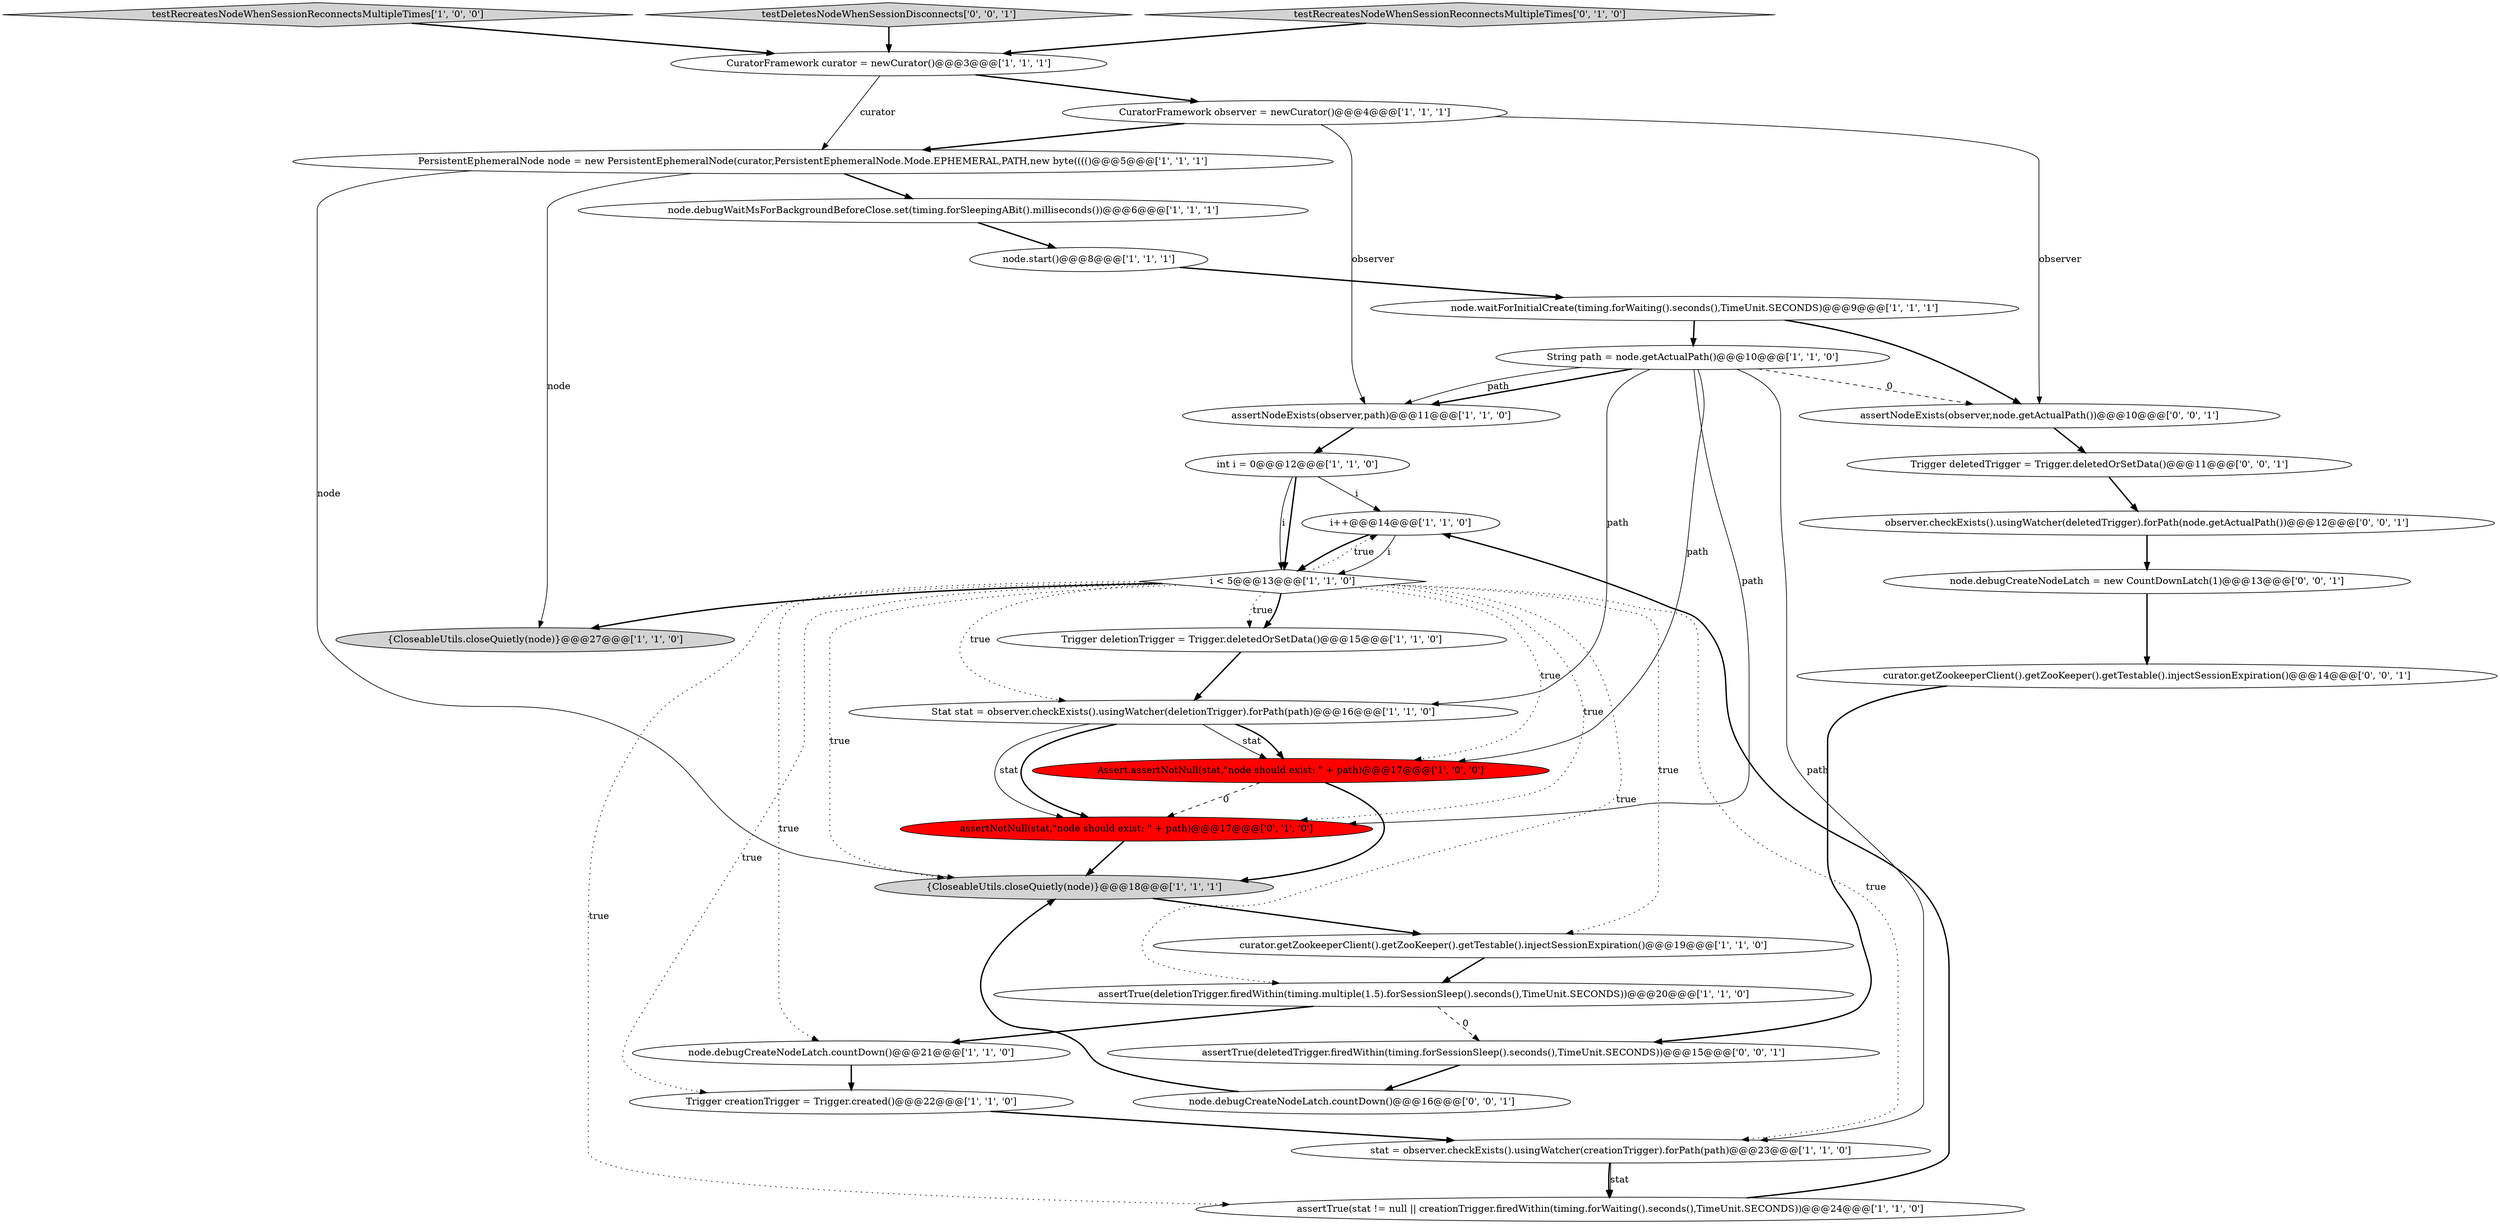 digraph {
13 [style = filled, label = "i++@@@14@@@['1', '1', '0']", fillcolor = white, shape = ellipse image = "AAA0AAABBB1BBB"];
0 [style = filled, label = "testRecreatesNodeWhenSessionReconnectsMultipleTimes['1', '0', '0']", fillcolor = lightgray, shape = diamond image = "AAA0AAABBB1BBB"];
3 [style = filled, label = "CuratorFramework curator = newCurator()@@@3@@@['1', '1', '1']", fillcolor = white, shape = ellipse image = "AAA0AAABBB1BBB"];
7 [style = filled, label = "assertNodeExists(observer,path)@@@11@@@['1', '1', '0']", fillcolor = white, shape = ellipse image = "AAA0AAABBB1BBB"];
31 [style = filled, label = "curator.getZookeeperClient().getZooKeeper().getTestable().injectSessionExpiration()@@@14@@@['0', '0', '1']", fillcolor = white, shape = ellipse image = "AAA0AAABBB3BBB"];
21 [style = filled, label = "Trigger deletionTrigger = Trigger.deletedOrSetData()@@@15@@@['1', '1', '0']", fillcolor = white, shape = ellipse image = "AAA0AAABBB1BBB"];
30 [style = filled, label = "Trigger deletedTrigger = Trigger.deletedOrSetData()@@@11@@@['0', '0', '1']", fillcolor = white, shape = ellipse image = "AAA0AAABBB3BBB"];
14 [style = filled, label = "node.debugCreateNodeLatch.countDown()@@@21@@@['1', '1', '0']", fillcolor = white, shape = ellipse image = "AAA0AAABBB1BBB"];
4 [style = filled, label = "CuratorFramework observer = newCurator()@@@4@@@['1', '1', '1']", fillcolor = white, shape = ellipse image = "AAA0AAABBB1BBB"];
9 [style = filled, label = "String path = node.getActualPath()@@@10@@@['1', '1', '0']", fillcolor = white, shape = ellipse image = "AAA0AAABBB1BBB"];
6 [style = filled, label = "{CloseableUtils.closeQuietly(node)}@@@27@@@['1', '1', '0']", fillcolor = lightgray, shape = ellipse image = "AAA0AAABBB1BBB"];
11 [style = filled, label = "node.waitForInitialCreate(timing.forWaiting().seconds(),TimeUnit.SECONDS)@@@9@@@['1', '1', '1']", fillcolor = white, shape = ellipse image = "AAA0AAABBB1BBB"];
25 [style = filled, label = "assertNodeExists(observer,node.getActualPath())@@@10@@@['0', '0', '1']", fillcolor = white, shape = ellipse image = "AAA0AAABBB3BBB"];
32 [style = filled, label = "assertTrue(deletedTrigger.firedWithin(timing.forSessionSleep().seconds(),TimeUnit.SECONDS))@@@15@@@['0', '0', '1']", fillcolor = white, shape = ellipse image = "AAA0AAABBB3BBB"];
16 [style = filled, label = "curator.getZookeeperClient().getZooKeeper().getTestable().injectSessionExpiration()@@@19@@@['1', '1', '0']", fillcolor = white, shape = ellipse image = "AAA0AAABBB1BBB"];
26 [style = filled, label = "node.debugCreateNodeLatch.countDown()@@@16@@@['0', '0', '1']", fillcolor = white, shape = ellipse image = "AAA0AAABBB3BBB"];
18 [style = filled, label = "Trigger creationTrigger = Trigger.created()@@@22@@@['1', '1', '0']", fillcolor = white, shape = ellipse image = "AAA0AAABBB1BBB"];
2 [style = filled, label = "Assert.assertNotNull(stat,\"node should exist: \" + path)@@@17@@@['1', '0', '0']", fillcolor = red, shape = ellipse image = "AAA1AAABBB1BBB"];
5 [style = filled, label = "node.start()@@@8@@@['1', '1', '1']", fillcolor = white, shape = ellipse image = "AAA0AAABBB1BBB"];
22 [style = filled, label = "{CloseableUtils.closeQuietly(node)}@@@18@@@['1', '1', '1']", fillcolor = lightgray, shape = ellipse image = "AAA0AAABBB1BBB"];
10 [style = filled, label = "PersistentEphemeralNode node = new PersistentEphemeralNode(curator,PersistentEphemeralNode.Mode.EPHEMERAL,PATH,new byte(((()@@@5@@@['1', '1', '1']", fillcolor = white, shape = ellipse image = "AAA0AAABBB1BBB"];
17 [style = filled, label = "i < 5@@@13@@@['1', '1', '0']", fillcolor = white, shape = diamond image = "AAA0AAABBB1BBB"];
28 [style = filled, label = "testDeletesNodeWhenSessionDisconnects['0', '0', '1']", fillcolor = lightgray, shape = diamond image = "AAA0AAABBB3BBB"];
20 [style = filled, label = "stat = observer.checkExists().usingWatcher(creationTrigger).forPath(path)@@@23@@@['1', '1', '0']", fillcolor = white, shape = ellipse image = "AAA0AAABBB1BBB"];
23 [style = filled, label = "assertNotNull(stat,\"node should exist: \" + path)@@@17@@@['0', '1', '0']", fillcolor = red, shape = ellipse image = "AAA1AAABBB2BBB"];
29 [style = filled, label = "node.debugCreateNodeLatch = new CountDownLatch(1)@@@13@@@['0', '0', '1']", fillcolor = white, shape = ellipse image = "AAA0AAABBB3BBB"];
27 [style = filled, label = "observer.checkExists().usingWatcher(deletedTrigger).forPath(node.getActualPath())@@@12@@@['0', '0', '1']", fillcolor = white, shape = ellipse image = "AAA0AAABBB3BBB"];
19 [style = filled, label = "assertTrue(deletionTrigger.firedWithin(timing.multiple(1.5).forSessionSleep().seconds(),TimeUnit.SECONDS))@@@20@@@['1', '1', '0']", fillcolor = white, shape = ellipse image = "AAA0AAABBB1BBB"];
24 [style = filled, label = "testRecreatesNodeWhenSessionReconnectsMultipleTimes['0', '1', '0']", fillcolor = lightgray, shape = diamond image = "AAA0AAABBB2BBB"];
8 [style = filled, label = "Stat stat = observer.checkExists().usingWatcher(deletionTrigger).forPath(path)@@@16@@@['1', '1', '0']", fillcolor = white, shape = ellipse image = "AAA0AAABBB1BBB"];
1 [style = filled, label = "node.debugWaitMsForBackgroundBeforeClose.set(timing.forSleepingABit().milliseconds())@@@6@@@['1', '1', '1']", fillcolor = white, shape = ellipse image = "AAA0AAABBB1BBB"];
15 [style = filled, label = "assertTrue(stat != null || creationTrigger.firedWithin(timing.forWaiting().seconds(),TimeUnit.SECONDS))@@@24@@@['1', '1', '0']", fillcolor = white, shape = ellipse image = "AAA0AAABBB1BBB"];
12 [style = filled, label = "int i = 0@@@12@@@['1', '1', '0']", fillcolor = white, shape = ellipse image = "AAA0AAABBB1BBB"];
1->5 [style = bold, label=""];
0->3 [style = bold, label=""];
4->10 [style = bold, label=""];
9->20 [style = solid, label="path"];
17->20 [style = dotted, label="true"];
2->23 [style = dashed, label="0"];
15->13 [style = bold, label=""];
9->8 [style = solid, label="path"];
13->17 [style = solid, label="i"];
8->23 [style = bold, label=""];
17->18 [style = dotted, label="true"];
17->6 [style = bold, label=""];
7->12 [style = bold, label=""];
22->16 [style = bold, label=""];
25->30 [style = bold, label=""];
31->32 [style = bold, label=""];
8->23 [style = solid, label="stat"];
29->31 [style = bold, label=""];
12->17 [style = bold, label=""];
30->27 [style = bold, label=""];
21->8 [style = bold, label=""];
17->14 [style = dotted, label="true"];
9->7 [style = bold, label=""];
11->9 [style = bold, label=""];
16->19 [style = bold, label=""];
20->15 [style = solid, label="stat"];
3->4 [style = bold, label=""];
32->26 [style = bold, label=""];
26->22 [style = bold, label=""];
17->23 [style = dotted, label="true"];
4->25 [style = solid, label="observer"];
17->16 [style = dotted, label="true"];
9->7 [style = solid, label="path"];
8->2 [style = solid, label="stat"];
13->17 [style = bold, label=""];
18->20 [style = bold, label=""];
17->8 [style = dotted, label="true"];
23->22 [style = bold, label=""];
17->15 [style = dotted, label="true"];
19->14 [style = bold, label=""];
8->2 [style = bold, label=""];
12->17 [style = solid, label="i"];
12->13 [style = solid, label="i"];
9->25 [style = dashed, label="0"];
17->19 [style = dotted, label="true"];
17->22 [style = dotted, label="true"];
14->18 [style = bold, label=""];
5->11 [style = bold, label=""];
17->2 [style = dotted, label="true"];
28->3 [style = bold, label=""];
19->32 [style = dashed, label="0"];
9->23 [style = solid, label="path"];
27->29 [style = bold, label=""];
2->22 [style = bold, label=""];
4->7 [style = solid, label="observer"];
10->1 [style = bold, label=""];
17->13 [style = dotted, label="true"];
20->15 [style = bold, label=""];
17->21 [style = dotted, label="true"];
17->21 [style = bold, label=""];
24->3 [style = bold, label=""];
10->6 [style = solid, label="node"];
9->2 [style = solid, label="path"];
11->25 [style = bold, label=""];
3->10 [style = solid, label="curator"];
10->22 [style = solid, label="node"];
}
